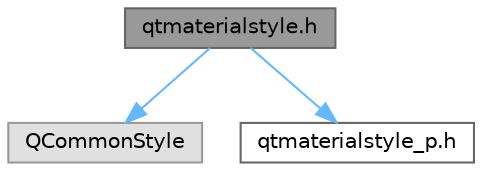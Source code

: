 digraph "qtmaterialstyle.h"
{
 // LATEX_PDF_SIZE
  bgcolor="transparent";
  edge [fontname=Helvetica,fontsize=10,labelfontname=Helvetica,labelfontsize=10];
  node [fontname=Helvetica,fontsize=10,shape=box,height=0.2,width=0.4];
  Node1 [id="Node000001",label="qtmaterialstyle.h",height=0.2,width=0.4,color="gray40", fillcolor="grey60", style="filled", fontcolor="black",tooltip="定义 QtMaterialStyle 类，提供 Material Design 风格支持"];
  Node1 -> Node2 [id="edge1_Node000001_Node000002",color="steelblue1",style="solid",tooltip=" "];
  Node2 [id="Node000002",label="QCommonStyle",height=0.2,width=0.4,color="grey60", fillcolor="#E0E0E0", style="filled",tooltip=" "];
  Node1 -> Node3 [id="edge2_Node000001_Node000003",color="steelblue1",style="solid",tooltip=" "];
  Node3 [id="Node000003",label="qtmaterialstyle_p.h",height=0.2,width=0.4,color="grey40", fillcolor="white", style="filled",URL="$qtmaterialstyle__p_8h.html",tooltip="定义 QtMaterialStylePrivate 类，提供 QtMaterialStyle 的私有实现"];
}
